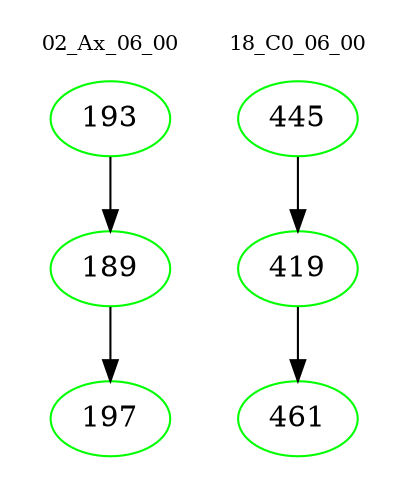 digraph{
subgraph cluster_0 {
color = white
label = "02_Ax_06_00";
fontsize=10;
T0_193 [label="193", color="green"]
T0_193 -> T0_189 [color="black"]
T0_189 [label="189", color="green"]
T0_189 -> T0_197 [color="black"]
T0_197 [label="197", color="green"]
}
subgraph cluster_1 {
color = white
label = "18_C0_06_00";
fontsize=10;
T1_445 [label="445", color="green"]
T1_445 -> T1_419 [color="black"]
T1_419 [label="419", color="green"]
T1_419 -> T1_461 [color="black"]
T1_461 [label="461", color="green"]
}
}
